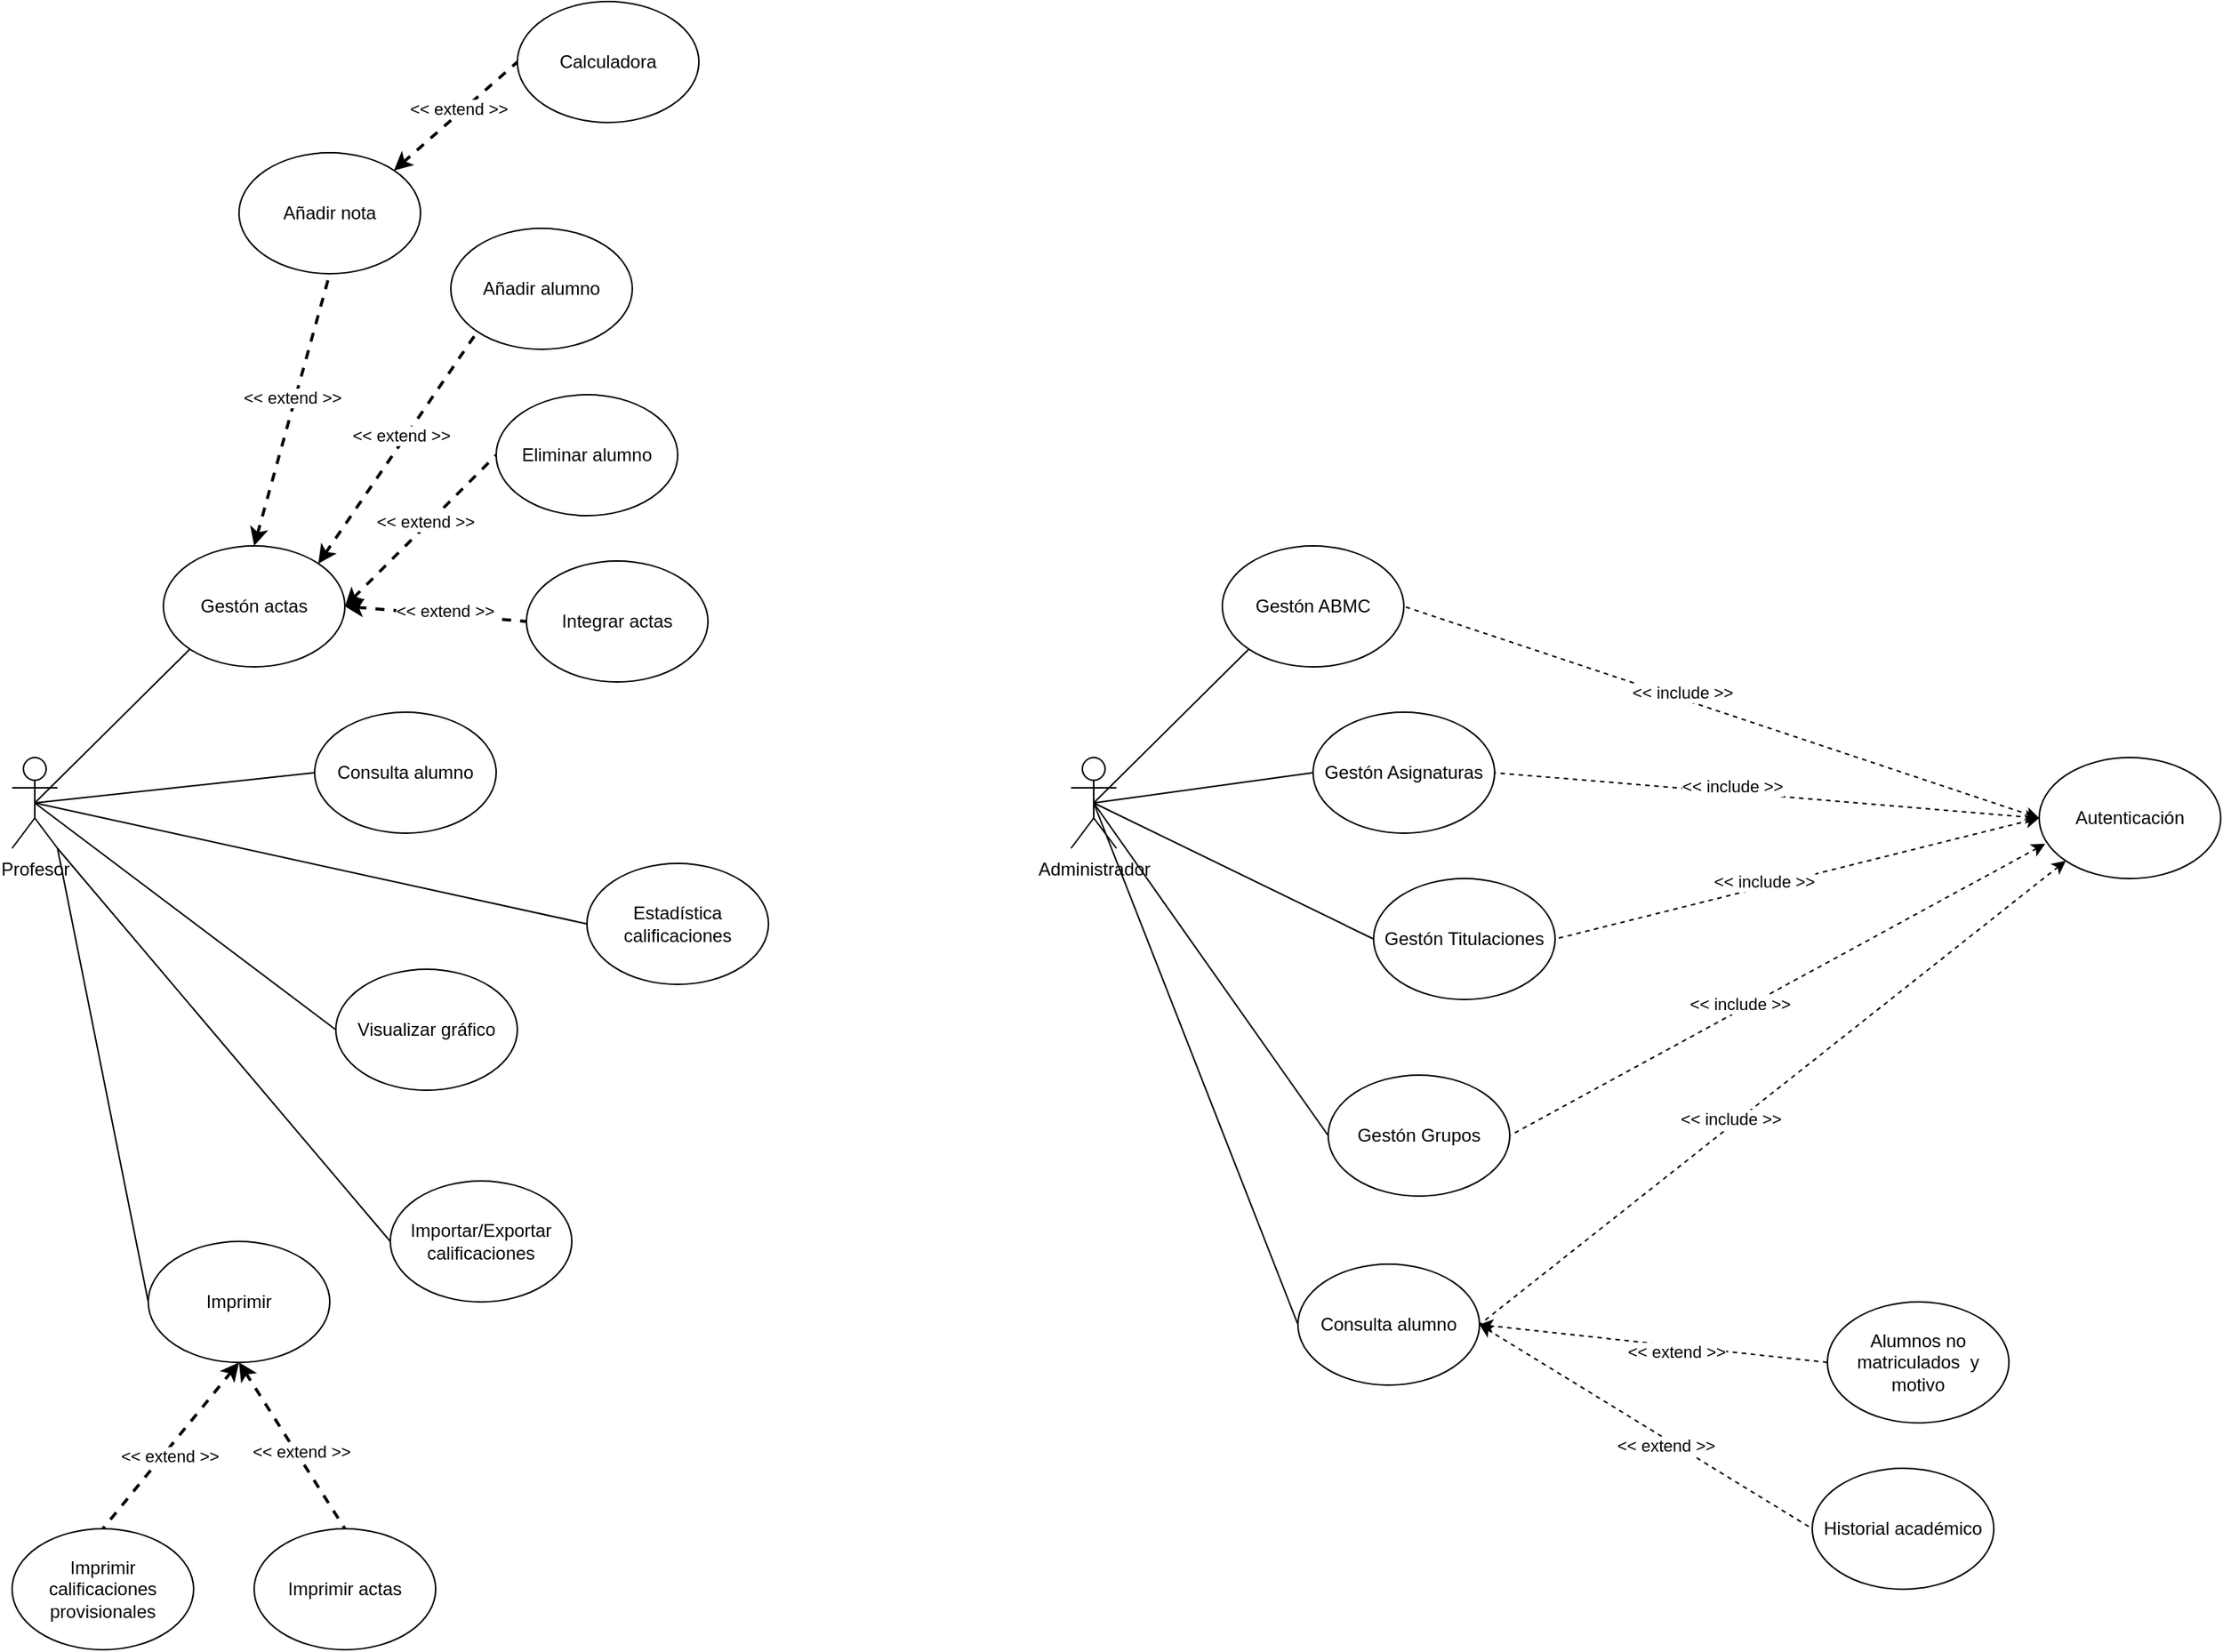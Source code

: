 <mxfile version="25.0.2">
  <diagram name="Página-1" id="n086AW8xOLv8sDtxyULV">
    <mxGraphModel dx="1434" dy="2053" grid="1" gridSize="10" guides="1" tooltips="1" connect="1" arrows="1" fold="1" page="1" pageScale="1" pageWidth="827" pageHeight="1169" math="0" shadow="0">
      <root>
        <mxCell id="0" />
        <mxCell id="1" parent="0" />
        <mxCell id="dMhDo0_NIlPfOCRSKaMB-28" style="rounded=0;orthogonalLoop=1;jettySize=auto;html=1;exitX=1;exitY=1;exitDx=0;exitDy=0;exitPerimeter=0;entryX=0;entryY=0.5;entryDx=0;entryDy=0;endArrow=none;endFill=0;" parent="1" source="dMhDo0_NIlPfOCRSKaMB-1" target="dMhDo0_NIlPfOCRSKaMB-25" edge="1">
          <mxGeometry relative="1" as="geometry" />
        </mxCell>
        <mxCell id="dMhDo0_NIlPfOCRSKaMB-1" value="Profesor" style="shape=umlActor;verticalLabelPosition=bottom;verticalAlign=top;html=1;outlineConnect=0;" parent="1" vertex="1">
          <mxGeometry x="80" y="250" width="30" height="60" as="geometry" />
        </mxCell>
        <mxCell id="dMhDo0_NIlPfOCRSKaMB-4" value="Gestón actas" style="ellipse;whiteSpace=wrap;html=1;" parent="1" vertex="1">
          <mxGeometry x="180" y="110" width="120" height="80" as="geometry" />
        </mxCell>
        <mxCell id="dMhDo0_NIlPfOCRSKaMB-5" value="Añadir nota" style="ellipse;whiteSpace=wrap;html=1;" parent="1" vertex="1">
          <mxGeometry x="230" y="-150" width="120" height="80" as="geometry" />
        </mxCell>
        <mxCell id="dMhDo0_NIlPfOCRSKaMB-6" value="Añadir alumno" style="ellipse;whiteSpace=wrap;html=1;" parent="1" vertex="1">
          <mxGeometry x="370" y="-100" width="120" height="80" as="geometry" />
        </mxCell>
        <mxCell id="dMhDo0_NIlPfOCRSKaMB-7" value="Eliminar alumno" style="ellipse;whiteSpace=wrap;html=1;" parent="1" vertex="1">
          <mxGeometry x="400" y="10" width="120" height="80" as="geometry" />
        </mxCell>
        <mxCell id="dMhDo0_NIlPfOCRSKaMB-8" value="Integrar actas" style="ellipse;whiteSpace=wrap;html=1;" parent="1" vertex="1">
          <mxGeometry x="420" y="120" width="120" height="80" as="geometry" />
        </mxCell>
        <mxCell id="dMhDo0_NIlPfOCRSKaMB-9" value="" style="endArrow=none;dashed=1;html=1;strokeWidth=2;rounded=0;entryX=0.5;entryY=1;entryDx=0;entryDy=0;exitX=0.5;exitY=0;exitDx=0;exitDy=0;startArrow=classic;startFill=1;" parent="1" source="dMhDo0_NIlPfOCRSKaMB-4" target="dMhDo0_NIlPfOCRSKaMB-5" edge="1">
          <mxGeometry width="50" height="50" relative="1" as="geometry">
            <mxPoint x="290" y="60" as="sourcePoint" />
            <mxPoint x="340" y="10" as="targetPoint" />
          </mxGeometry>
        </mxCell>
        <mxCell id="dMhDo0_NIlPfOCRSKaMB-10" value="&amp;lt;&amp;lt; extend &amp;gt;&amp;gt;" style="edgeLabel;html=1;align=center;verticalAlign=middle;resizable=0;points=[];" parent="dMhDo0_NIlPfOCRSKaMB-9" vertex="1" connectable="0">
          <mxGeometry x="0.087" y="3" relative="1" as="geometry">
            <mxPoint as="offset" />
          </mxGeometry>
        </mxCell>
        <mxCell id="dMhDo0_NIlPfOCRSKaMB-13" value="" style="endArrow=none;dashed=1;html=1;strokeWidth=2;rounded=0;entryX=0;entryY=1;entryDx=0;entryDy=0;exitX=1;exitY=0;exitDx=0;exitDy=0;startArrow=classic;startFill=1;" parent="1" source="dMhDo0_NIlPfOCRSKaMB-4" target="dMhDo0_NIlPfOCRSKaMB-6" edge="1">
          <mxGeometry width="50" height="50" relative="1" as="geometry">
            <mxPoint x="290" y="140" as="sourcePoint" />
            <mxPoint x="330" y="-30" as="targetPoint" />
          </mxGeometry>
        </mxCell>
        <mxCell id="dMhDo0_NIlPfOCRSKaMB-14" value="&amp;lt;&amp;lt; extend &amp;gt;&amp;gt;" style="edgeLabel;html=1;align=center;verticalAlign=middle;resizable=0;points=[];" parent="dMhDo0_NIlPfOCRSKaMB-13" vertex="1" connectable="0">
          <mxGeometry x="0.087" y="3" relative="1" as="geometry">
            <mxPoint as="offset" />
          </mxGeometry>
        </mxCell>
        <mxCell id="dMhDo0_NIlPfOCRSKaMB-15" value="" style="endArrow=none;dashed=1;html=1;strokeWidth=2;rounded=0;entryX=0;entryY=0.5;entryDx=0;entryDy=0;startArrow=classic;startFill=1;exitX=1;exitY=0.5;exitDx=0;exitDy=0;" parent="1" source="dMhDo0_NIlPfOCRSKaMB-4" target="dMhDo0_NIlPfOCRSKaMB-7" edge="1">
          <mxGeometry width="50" height="50" relative="1" as="geometry">
            <mxPoint x="320" y="140" as="sourcePoint" />
            <mxPoint x="380" y="80" as="targetPoint" />
          </mxGeometry>
        </mxCell>
        <mxCell id="dMhDo0_NIlPfOCRSKaMB-16" value="&amp;lt;&amp;lt; extend &amp;gt;&amp;gt;" style="edgeLabel;html=1;align=center;verticalAlign=middle;resizable=0;points=[];" parent="dMhDo0_NIlPfOCRSKaMB-15" vertex="1" connectable="0">
          <mxGeometry x="0.087" y="3" relative="1" as="geometry">
            <mxPoint as="offset" />
          </mxGeometry>
        </mxCell>
        <mxCell id="dMhDo0_NIlPfOCRSKaMB-17" value="" style="endArrow=none;dashed=1;html=1;strokeWidth=2;rounded=0;exitX=1;exitY=0.5;exitDx=0;exitDy=0;startArrow=classic;startFill=1;entryX=0;entryY=0.5;entryDx=0;entryDy=0;" parent="1" source="dMhDo0_NIlPfOCRSKaMB-4" target="dMhDo0_NIlPfOCRSKaMB-8" edge="1">
          <mxGeometry width="50" height="50" relative="1" as="geometry">
            <mxPoint x="320" y="380" as="sourcePoint" />
            <mxPoint x="410" y="170" as="targetPoint" />
          </mxGeometry>
        </mxCell>
        <mxCell id="dMhDo0_NIlPfOCRSKaMB-18" value="&amp;lt;&amp;lt; extend &amp;gt;&amp;gt;" style="edgeLabel;html=1;align=center;verticalAlign=middle;resizable=0;points=[];" parent="dMhDo0_NIlPfOCRSKaMB-17" vertex="1" connectable="0">
          <mxGeometry x="0.087" y="3" relative="1" as="geometry">
            <mxPoint as="offset" />
          </mxGeometry>
        </mxCell>
        <mxCell id="dMhDo0_NIlPfOCRSKaMB-19" value="Consulta alumno" style="ellipse;whiteSpace=wrap;html=1;" parent="1" vertex="1">
          <mxGeometry x="280" y="220" width="120" height="80" as="geometry" />
        </mxCell>
        <mxCell id="dMhDo0_NIlPfOCRSKaMB-20" value="Estadística calificaciones" style="ellipse;whiteSpace=wrap;html=1;" parent="1" vertex="1">
          <mxGeometry x="460" y="320" width="120" height="80" as="geometry" />
        </mxCell>
        <mxCell id="dMhDo0_NIlPfOCRSKaMB-21" value="Visualizar gráfico" style="ellipse;whiteSpace=wrap;html=1;" parent="1" vertex="1">
          <mxGeometry x="294" y="390" width="120" height="80" as="geometry" />
        </mxCell>
        <mxCell id="dMhDo0_NIlPfOCRSKaMB-22" value="Calculadora" style="ellipse;whiteSpace=wrap;html=1;" parent="1" vertex="1">
          <mxGeometry x="414" y="-250" width="120" height="80" as="geometry" />
        </mxCell>
        <mxCell id="dMhDo0_NIlPfOCRSKaMB-24" value="Importar/Exportar calificaciones" style="ellipse;whiteSpace=wrap;html=1;" parent="1" vertex="1">
          <mxGeometry x="330" y="530" width="120" height="80" as="geometry" />
        </mxCell>
        <mxCell id="dMhDo0_NIlPfOCRSKaMB-25" value="Imprimir" style="ellipse;whiteSpace=wrap;html=1;" parent="1" vertex="1">
          <mxGeometry x="170" y="570" width="120" height="80" as="geometry" />
        </mxCell>
        <mxCell id="dMhDo0_NIlPfOCRSKaMB-26" value="Imprimir actas" style="ellipse;whiteSpace=wrap;html=1;" parent="1" vertex="1">
          <mxGeometry x="240" y="760" width="120" height="80" as="geometry" />
        </mxCell>
        <mxCell id="dMhDo0_NIlPfOCRSKaMB-27" value="Imprimir calificaciones provisionales" style="ellipse;whiteSpace=wrap;html=1;" parent="1" vertex="1">
          <mxGeometry x="80" y="760" width="120" height="80" as="geometry" />
        </mxCell>
        <mxCell id="dMhDo0_NIlPfOCRSKaMB-29" style="rounded=0;orthogonalLoop=1;jettySize=auto;html=1;exitX=1;exitY=1;exitDx=0;exitDy=0;exitPerimeter=0;entryX=0;entryY=0.5;entryDx=0;entryDy=0;endArrow=none;endFill=0;" parent="1" source="dMhDo0_NIlPfOCRSKaMB-1" target="dMhDo0_NIlPfOCRSKaMB-24" edge="1">
          <mxGeometry relative="1" as="geometry">
            <mxPoint x="150" y="310" as="sourcePoint" />
            <mxPoint x="260" y="780" as="targetPoint" />
          </mxGeometry>
        </mxCell>
        <mxCell id="dMhDo0_NIlPfOCRSKaMB-30" style="rounded=0;orthogonalLoop=1;jettySize=auto;html=1;exitX=0.5;exitY=0.5;exitDx=0;exitDy=0;exitPerimeter=0;entryX=0;entryY=0.5;entryDx=0;entryDy=0;endArrow=none;endFill=0;" parent="1" source="dMhDo0_NIlPfOCRSKaMB-1" target="dMhDo0_NIlPfOCRSKaMB-21" edge="1">
          <mxGeometry relative="1" as="geometry">
            <mxPoint x="130" y="330" as="sourcePoint" />
            <mxPoint x="240" y="800" as="targetPoint" />
          </mxGeometry>
        </mxCell>
        <mxCell id="dMhDo0_NIlPfOCRSKaMB-31" style="rounded=0;orthogonalLoop=1;jettySize=auto;html=1;exitX=0.5;exitY=0.5;exitDx=0;exitDy=0;exitPerimeter=0;entryX=0;entryY=0.5;entryDx=0;entryDy=0;endArrow=none;endFill=0;" parent="1" source="dMhDo0_NIlPfOCRSKaMB-1" target="dMhDo0_NIlPfOCRSKaMB-20" edge="1">
          <mxGeometry relative="1" as="geometry">
            <mxPoint x="140" y="340" as="sourcePoint" />
            <mxPoint x="250" y="810" as="targetPoint" />
          </mxGeometry>
        </mxCell>
        <mxCell id="dMhDo0_NIlPfOCRSKaMB-32" style="rounded=0;orthogonalLoop=1;jettySize=auto;html=1;exitX=0.5;exitY=0.5;exitDx=0;exitDy=0;exitPerimeter=0;entryX=0;entryY=0.5;entryDx=0;entryDy=0;endArrow=none;endFill=0;" parent="1" source="dMhDo0_NIlPfOCRSKaMB-1" target="dMhDo0_NIlPfOCRSKaMB-19" edge="1">
          <mxGeometry relative="1" as="geometry">
            <mxPoint x="110" y="240" as="sourcePoint" />
            <mxPoint x="285" y="370" as="targetPoint" />
          </mxGeometry>
        </mxCell>
        <mxCell id="dMhDo0_NIlPfOCRSKaMB-33" style="rounded=0;orthogonalLoop=1;jettySize=auto;html=1;exitX=0.5;exitY=0.5;exitDx=0;exitDy=0;exitPerimeter=0;entryX=0;entryY=1;entryDx=0;entryDy=0;endArrow=none;endFill=0;" parent="1" source="dMhDo0_NIlPfOCRSKaMB-1" target="dMhDo0_NIlPfOCRSKaMB-4" edge="1">
          <mxGeometry relative="1" as="geometry">
            <mxPoint x="115" y="300" as="sourcePoint" />
            <mxPoint x="290" y="430" as="targetPoint" />
          </mxGeometry>
        </mxCell>
        <mxCell id="dMhDo0_NIlPfOCRSKaMB-34" value="" style="endArrow=none;dashed=1;html=1;strokeWidth=2;rounded=0;entryX=0;entryY=0.5;entryDx=0;entryDy=0;exitX=1;exitY=0;exitDx=0;exitDy=0;startArrow=classic;startFill=1;" parent="1" source="dMhDo0_NIlPfOCRSKaMB-5" target="dMhDo0_NIlPfOCRSKaMB-22" edge="1">
          <mxGeometry width="50" height="50" relative="1" as="geometry">
            <mxPoint x="250" y="120" as="sourcePoint" />
            <mxPoint x="300" y="-60" as="targetPoint" />
          </mxGeometry>
        </mxCell>
        <mxCell id="dMhDo0_NIlPfOCRSKaMB-35" value="&amp;lt;&amp;lt; extend &amp;gt;&amp;gt;" style="edgeLabel;html=1;align=center;verticalAlign=middle;resizable=0;points=[];" parent="dMhDo0_NIlPfOCRSKaMB-34" vertex="1" connectable="0">
          <mxGeometry x="0.087" y="3" relative="1" as="geometry">
            <mxPoint as="offset" />
          </mxGeometry>
        </mxCell>
        <mxCell id="dMhDo0_NIlPfOCRSKaMB-36" value="" style="endArrow=none;dashed=1;html=1;strokeWidth=2;rounded=0;entryX=0.5;entryY=0;entryDx=0;entryDy=0;exitX=0.5;exitY=1;exitDx=0;exitDy=0;startArrow=classic;startFill=1;" parent="1" source="dMhDo0_NIlPfOCRSKaMB-25" target="dMhDo0_NIlPfOCRSKaMB-26" edge="1">
          <mxGeometry width="50" height="50" relative="1" as="geometry">
            <mxPoint x="445" y="780" as="sourcePoint" />
            <mxPoint x="495" y="600" as="targetPoint" />
          </mxGeometry>
        </mxCell>
        <mxCell id="dMhDo0_NIlPfOCRSKaMB-37" value="&amp;lt;&amp;lt; extend &amp;gt;&amp;gt;" style="edgeLabel;html=1;align=center;verticalAlign=middle;resizable=0;points=[];" parent="dMhDo0_NIlPfOCRSKaMB-36" vertex="1" connectable="0">
          <mxGeometry x="0.087" y="3" relative="1" as="geometry">
            <mxPoint as="offset" />
          </mxGeometry>
        </mxCell>
        <mxCell id="dMhDo0_NIlPfOCRSKaMB-38" value="" style="endArrow=none;dashed=1;html=1;strokeWidth=2;rounded=0;entryX=0.5;entryY=0;entryDx=0;entryDy=0;exitX=0.5;exitY=1;exitDx=0;exitDy=0;startArrow=classic;startFill=1;" parent="1" source="dMhDo0_NIlPfOCRSKaMB-25" target="dMhDo0_NIlPfOCRSKaMB-27" edge="1">
          <mxGeometry width="50" height="50" relative="1" as="geometry">
            <mxPoint x="390" y="790" as="sourcePoint" />
            <mxPoint x="490" y="710" as="targetPoint" />
          </mxGeometry>
        </mxCell>
        <mxCell id="dMhDo0_NIlPfOCRSKaMB-39" value="&amp;lt;&amp;lt; extend &amp;gt;&amp;gt;" style="edgeLabel;html=1;align=center;verticalAlign=middle;resizable=0;points=[];" parent="dMhDo0_NIlPfOCRSKaMB-38" vertex="1" connectable="0">
          <mxGeometry x="0.087" y="3" relative="1" as="geometry">
            <mxPoint as="offset" />
          </mxGeometry>
        </mxCell>
        <mxCell id="dMhDo0_NIlPfOCRSKaMB-41" value="Administrador" style="shape=umlActor;verticalLabelPosition=bottom;verticalAlign=top;html=1;outlineConnect=0;" parent="1" vertex="1">
          <mxGeometry x="780" y="250" width="30" height="60" as="geometry" />
        </mxCell>
        <mxCell id="dMhDo0_NIlPfOCRSKaMB-42" value="Gestón ABMC" style="ellipse;whiteSpace=wrap;html=1;" parent="1" vertex="1">
          <mxGeometry x="880" y="110" width="120" height="80" as="geometry" />
        </mxCell>
        <mxCell id="dMhDo0_NIlPfOCRSKaMB-44" style="rounded=0;orthogonalLoop=1;jettySize=auto;html=1;exitX=0.5;exitY=0.5;exitDx=0;exitDy=0;exitPerimeter=0;entryX=0;entryY=0.5;entryDx=0;entryDy=0;endArrow=none;endFill=0;" parent="1" source="dMhDo0_NIlPfOCRSKaMB-41" target="dMhDo0_NIlPfOCRSKaMB-50" edge="1">
          <mxGeometry relative="1" as="geometry">
            <mxPoint x="830" y="330" as="sourcePoint" />
            <mxPoint x="980" y="490" as="targetPoint" />
          </mxGeometry>
        </mxCell>
        <mxCell id="dMhDo0_NIlPfOCRSKaMB-45" style="rounded=0;orthogonalLoop=1;jettySize=auto;html=1;exitX=0.5;exitY=0.5;exitDx=0;exitDy=0;exitPerimeter=0;entryX=0;entryY=0.5;entryDx=0;entryDy=0;endArrow=none;endFill=0;" parent="1" source="dMhDo0_NIlPfOCRSKaMB-41" target="dMhDo0_NIlPfOCRSKaMB-49" edge="1">
          <mxGeometry relative="1" as="geometry">
            <mxPoint x="840" y="340" as="sourcePoint" />
            <mxPoint x="990" y="370" as="targetPoint" />
          </mxGeometry>
        </mxCell>
        <mxCell id="dMhDo0_NIlPfOCRSKaMB-46" style="rounded=0;orthogonalLoop=1;jettySize=auto;html=1;exitX=0.5;exitY=0.5;exitDx=0;exitDy=0;exitPerimeter=0;entryX=0;entryY=0.5;entryDx=0;entryDy=0;endArrow=none;endFill=0;" parent="1" source="dMhDo0_NIlPfOCRSKaMB-41" target="dMhDo0_NIlPfOCRSKaMB-48" edge="1">
          <mxGeometry relative="1" as="geometry">
            <mxPoint x="810" y="240" as="sourcePoint" />
            <mxPoint x="960" y="260" as="targetPoint" />
          </mxGeometry>
        </mxCell>
        <mxCell id="dMhDo0_NIlPfOCRSKaMB-47" style="rounded=0;orthogonalLoop=1;jettySize=auto;html=1;exitX=0.5;exitY=0.5;exitDx=0;exitDy=0;exitPerimeter=0;entryX=0;entryY=1;entryDx=0;entryDy=0;endArrow=none;endFill=0;" parent="1" source="dMhDo0_NIlPfOCRSKaMB-41" target="dMhDo0_NIlPfOCRSKaMB-42" edge="1">
          <mxGeometry relative="1" as="geometry">
            <mxPoint x="815" y="300" as="sourcePoint" />
            <mxPoint x="990" y="430" as="targetPoint" />
          </mxGeometry>
        </mxCell>
        <mxCell id="dMhDo0_NIlPfOCRSKaMB-48" value="Gestón Asignaturas" style="ellipse;whiteSpace=wrap;html=1;" parent="1" vertex="1">
          <mxGeometry x="940" y="220" width="120" height="80" as="geometry" />
        </mxCell>
        <mxCell id="dMhDo0_NIlPfOCRSKaMB-49" value="Gestón Titulaciones" style="ellipse;whiteSpace=wrap;html=1;" parent="1" vertex="1">
          <mxGeometry x="980" y="330" width="120" height="80" as="geometry" />
        </mxCell>
        <mxCell id="dMhDo0_NIlPfOCRSKaMB-57" style="rounded=0;orthogonalLoop=1;jettySize=auto;html=1;exitX=1;exitY=0.5;exitDx=0;exitDy=0;entryX=0;entryY=0.5;entryDx=0;entryDy=0;dashed=1;endArrow=none;endFill=0;startArrow=classic;startFill=1;" parent="1" source="dMhDo0_NIlPfOCRSKaMB-50" target="dMhDo0_NIlPfOCRSKaMB-55" edge="1">
          <mxGeometry relative="1" as="geometry" />
        </mxCell>
        <mxCell id="dMhDo0_NIlPfOCRSKaMB-58" value="&amp;lt;&amp;lt; extend &amp;gt;&amp;gt;" style="edgeLabel;html=1;align=center;verticalAlign=middle;resizable=0;points=[];" parent="dMhDo0_NIlPfOCRSKaMB-57" vertex="1" connectable="0">
          <mxGeometry x="0.131" y="-4" relative="1" as="geometry">
            <mxPoint as="offset" />
          </mxGeometry>
        </mxCell>
        <mxCell id="dMhDo0_NIlPfOCRSKaMB-50" value="Consulta alumno" style="ellipse;whiteSpace=wrap;html=1;" parent="1" vertex="1">
          <mxGeometry x="930" y="585" width="120" height="80" as="geometry" />
        </mxCell>
        <mxCell id="dMhDo0_NIlPfOCRSKaMB-55" value="Alumnos no matriculados&amp;nbsp; y motivo" style="ellipse;whiteSpace=wrap;html=1;" parent="1" vertex="1">
          <mxGeometry x="1280" y="610" width="120" height="80" as="geometry" />
        </mxCell>
        <mxCell id="dMhDo0_NIlPfOCRSKaMB-56" value="Historial académico" style="ellipse;whiteSpace=wrap;html=1;" parent="1" vertex="1">
          <mxGeometry x="1270" y="720" width="120" height="80" as="geometry" />
        </mxCell>
        <mxCell id="dMhDo0_NIlPfOCRSKaMB-59" style="rounded=0;orthogonalLoop=1;jettySize=auto;html=1;exitX=1;exitY=0.5;exitDx=0;exitDy=0;entryX=0;entryY=0.5;entryDx=0;entryDy=0;dashed=1;endArrow=none;endFill=0;startArrow=classic;startFill=1;" parent="1" source="dMhDo0_NIlPfOCRSKaMB-50" target="dMhDo0_NIlPfOCRSKaMB-56" edge="1">
          <mxGeometry relative="1" as="geometry">
            <mxPoint x="1120" y="530" as="sourcePoint" />
            <mxPoint x="1210" y="450" as="targetPoint" />
          </mxGeometry>
        </mxCell>
        <mxCell id="dMhDo0_NIlPfOCRSKaMB-60" value="&amp;lt;&amp;lt; extend &amp;gt;&amp;gt;" style="edgeLabel;html=1;align=center;verticalAlign=middle;resizable=0;points=[];" parent="dMhDo0_NIlPfOCRSKaMB-59" vertex="1" connectable="0">
          <mxGeometry x="0.131" y="-4" relative="1" as="geometry">
            <mxPoint as="offset" />
          </mxGeometry>
        </mxCell>
        <mxCell id="uUqx5yxqqqAZIyOR6yBN-1" value="Autenticación" style="ellipse;whiteSpace=wrap;html=1;" vertex="1" parent="1">
          <mxGeometry x="1420" y="250" width="120" height="80" as="geometry" />
        </mxCell>
        <mxCell id="uUqx5yxqqqAZIyOR6yBN-2" style="rounded=0;orthogonalLoop=1;jettySize=auto;html=1;entryX=1;entryY=0.5;entryDx=0;entryDy=0;dashed=1;endArrow=none;endFill=0;startArrow=classic;startFill=1;exitX=0;exitY=1;exitDx=0;exitDy=0;" edge="1" parent="1" source="uUqx5yxqqqAZIyOR6yBN-1" target="dMhDo0_NIlPfOCRSKaMB-50">
          <mxGeometry relative="1" as="geometry">
            <mxPoint x="1360" y="170" as="sourcePoint" />
            <mxPoint x="1360" y="350" as="targetPoint" />
          </mxGeometry>
        </mxCell>
        <mxCell id="uUqx5yxqqqAZIyOR6yBN-3" value="&amp;lt;&amp;lt; include &amp;gt;&amp;gt;" style="edgeLabel;html=1;align=center;verticalAlign=middle;resizable=0;points=[];" vertex="1" connectable="0" parent="uUqx5yxqqqAZIyOR6yBN-2">
          <mxGeometry x="0.131" y="-4" relative="1" as="geometry">
            <mxPoint as="offset" />
          </mxGeometry>
        </mxCell>
        <mxCell id="uUqx5yxqqqAZIyOR6yBN-4" style="rounded=0;orthogonalLoop=1;jettySize=auto;html=1;entryX=1;entryY=0.5;entryDx=0;entryDy=0;dashed=1;endArrow=none;endFill=0;startArrow=classic;startFill=1;exitX=0;exitY=0.5;exitDx=0;exitDy=0;" edge="1" parent="1" source="uUqx5yxqqqAZIyOR6yBN-1" target="dMhDo0_NIlPfOCRSKaMB-49">
          <mxGeometry relative="1" as="geometry">
            <mxPoint x="1468" y="170" as="sourcePoint" />
            <mxPoint x="1072" y="374" as="targetPoint" />
          </mxGeometry>
        </mxCell>
        <mxCell id="uUqx5yxqqqAZIyOR6yBN-5" value="&amp;lt;&amp;lt; include &amp;gt;&amp;gt;" style="edgeLabel;html=1;align=center;verticalAlign=middle;resizable=0;points=[];" vertex="1" connectable="0" parent="uUqx5yxqqqAZIyOR6yBN-4">
          <mxGeometry x="0.131" y="-4" relative="1" as="geometry">
            <mxPoint as="offset" />
          </mxGeometry>
        </mxCell>
        <mxCell id="uUqx5yxqqqAZIyOR6yBN-6" style="rounded=0;orthogonalLoop=1;jettySize=auto;html=1;entryX=1;entryY=0.5;entryDx=0;entryDy=0;dashed=1;endArrow=none;endFill=0;startArrow=classic;startFill=1;exitX=0;exitY=0.5;exitDx=0;exitDy=0;" edge="1" parent="1" source="uUqx5yxqqqAZIyOR6yBN-1" target="dMhDo0_NIlPfOCRSKaMB-48">
          <mxGeometry relative="1" as="geometry">
            <mxPoint x="1458" y="278" as="sourcePoint" />
            <mxPoint x="1062" y="482" as="targetPoint" />
          </mxGeometry>
        </mxCell>
        <mxCell id="uUqx5yxqqqAZIyOR6yBN-7" value="&amp;lt;&amp;lt; include &amp;gt;&amp;gt;" style="edgeLabel;html=1;align=center;verticalAlign=middle;resizable=0;points=[];" vertex="1" connectable="0" parent="uUqx5yxqqqAZIyOR6yBN-6">
          <mxGeometry x="0.131" y="-4" relative="1" as="geometry">
            <mxPoint as="offset" />
          </mxGeometry>
        </mxCell>
        <mxCell id="uUqx5yxqqqAZIyOR6yBN-8" style="rounded=0;orthogonalLoop=1;jettySize=auto;html=1;entryX=1;entryY=0.5;entryDx=0;entryDy=0;dashed=1;endArrow=none;endFill=0;startArrow=classic;startFill=1;exitX=0;exitY=0.5;exitDx=0;exitDy=0;" edge="1" parent="1" source="uUqx5yxqqqAZIyOR6yBN-1" target="dMhDo0_NIlPfOCRSKaMB-42">
          <mxGeometry relative="1" as="geometry">
            <mxPoint x="1468" y="288" as="sourcePoint" />
            <mxPoint x="1072" y="492" as="targetPoint" />
          </mxGeometry>
        </mxCell>
        <mxCell id="uUqx5yxqqqAZIyOR6yBN-9" value="&amp;lt;&amp;lt; include &amp;gt;&amp;gt;" style="edgeLabel;html=1;align=center;verticalAlign=middle;resizable=0;points=[];" vertex="1" connectable="0" parent="uUqx5yxqqqAZIyOR6yBN-8">
          <mxGeometry x="0.131" y="-4" relative="1" as="geometry">
            <mxPoint as="offset" />
          </mxGeometry>
        </mxCell>
        <mxCell id="uUqx5yxqqqAZIyOR6yBN-10" value="Gestón Grupos" style="ellipse;whiteSpace=wrap;html=1;" vertex="1" parent="1">
          <mxGeometry x="950" y="460" width="120" height="80" as="geometry" />
        </mxCell>
        <mxCell id="uUqx5yxqqqAZIyOR6yBN-11" style="rounded=0;orthogonalLoop=1;jettySize=auto;html=1;entryX=1;entryY=0.5;entryDx=0;entryDy=0;dashed=1;endArrow=none;endFill=0;startArrow=classic;startFill=1;exitX=0.033;exitY=0.713;exitDx=0;exitDy=0;exitPerimeter=0;" edge="1" parent="1" source="uUqx5yxqqqAZIyOR6yBN-1" target="uUqx5yxqqqAZIyOR6yBN-10">
          <mxGeometry relative="1" as="geometry">
            <mxPoint x="1430" y="240" as="sourcePoint" />
            <mxPoint x="1110" y="380" as="targetPoint" />
          </mxGeometry>
        </mxCell>
        <mxCell id="uUqx5yxqqqAZIyOR6yBN-12" value="&amp;lt;&amp;lt; include &amp;gt;&amp;gt;" style="edgeLabel;html=1;align=center;verticalAlign=middle;resizable=0;points=[];" vertex="1" connectable="0" parent="uUqx5yxqqqAZIyOR6yBN-11">
          <mxGeometry x="0.131" y="-4" relative="1" as="geometry">
            <mxPoint as="offset" />
          </mxGeometry>
        </mxCell>
        <mxCell id="uUqx5yxqqqAZIyOR6yBN-13" style="rounded=0;orthogonalLoop=1;jettySize=auto;html=1;exitX=0.5;exitY=0.5;exitDx=0;exitDy=0;exitPerimeter=0;entryX=0;entryY=0.5;entryDx=0;entryDy=0;endArrow=none;endFill=0;" edge="1" parent="1" source="dMhDo0_NIlPfOCRSKaMB-41" target="uUqx5yxqqqAZIyOR6yBN-10">
          <mxGeometry relative="1" as="geometry">
            <mxPoint x="805" y="290" as="sourcePoint" />
            <mxPoint x="990" y="380" as="targetPoint" />
          </mxGeometry>
        </mxCell>
      </root>
    </mxGraphModel>
  </diagram>
</mxfile>
